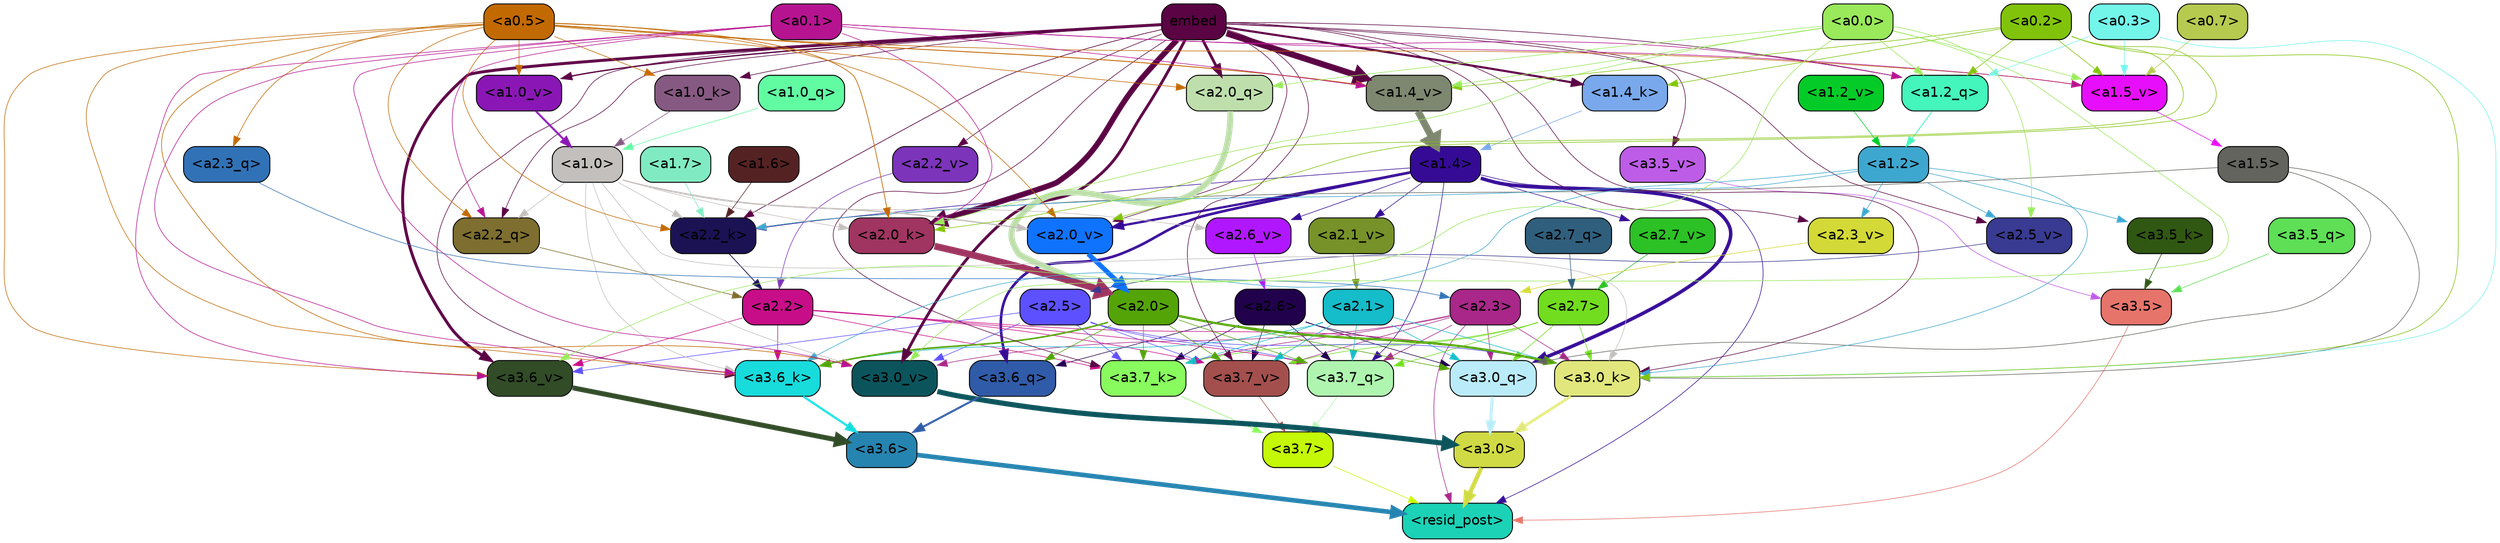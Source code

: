 strict digraph "" {
	graph [bgcolor=transparent,
		layout=dot,
		overlap=false,
		splines=true
	];
	"<a3.7>"	[color=black,
		fillcolor="#c4f806",
		fontname=Helvetica,
		shape=box,
		style="filled, rounded"];
	"<resid_post>"	[color=black,
		fillcolor="#1cd2b6",
		fontname=Helvetica,
		shape=box,
		style="filled, rounded"];
	"<a3.7>" -> "<resid_post>"	[color="#c4f806",
		penwidth=0.6];
	"<a3.6>"	[color=black,
		fillcolor="#2684b0",
		fontname=Helvetica,
		shape=box,
		style="filled, rounded"];
	"<a3.6>" -> "<resid_post>"	[color="#2684b0",
		penwidth=4.6696330308914185];
	"<a3.5>"	[color=black,
		fillcolor="#e7746b",
		fontname=Helvetica,
		shape=box,
		style="filled, rounded"];
	"<a3.5>" -> "<resid_post>"	[color="#e7746b",
		penwidth=0.6];
	"<a3.0>"	[color=black,
		fillcolor="#d0da44",
		fontname=Helvetica,
		shape=box,
		style="filled, rounded"];
	"<a3.0>" -> "<resid_post>"	[color="#d0da44",
		penwidth=4.282557368278503];
	"<a2.3>"	[color=black,
		fillcolor="#a82789",
		fontname=Helvetica,
		shape=box,
		style="filled, rounded"];
	"<a2.3>" -> "<resid_post>"	[color="#a82789",
		penwidth=0.6];
	"<a3.7_q>"	[color=black,
		fillcolor="#aff5af",
		fontname=Helvetica,
		shape=box,
		style="filled, rounded"];
	"<a2.3>" -> "<a3.7_q>"	[color="#a82789",
		penwidth=0.6];
	"<a3.0_q>"	[color=black,
		fillcolor="#baebf9",
		fontname=Helvetica,
		shape=box,
		style="filled, rounded"];
	"<a2.3>" -> "<a3.0_q>"	[color="#a82789",
		penwidth=0.6];
	"<a3.7_k>"	[color=black,
		fillcolor="#89fb5e",
		fontname=Helvetica,
		shape=box,
		style="filled, rounded"];
	"<a2.3>" -> "<a3.7_k>"	[color="#a82789",
		penwidth=0.6];
	"<a3.0_k>"	[color=black,
		fillcolor="#e1e77c",
		fontname=Helvetica,
		shape=box,
		style="filled, rounded"];
	"<a2.3>" -> "<a3.0_k>"	[color="#a82789",
		penwidth=0.6];
	"<a3.7_v>"	[color=black,
		fillcolor="#a34f4d",
		fontname=Helvetica,
		shape=box,
		style="filled, rounded"];
	"<a2.3>" -> "<a3.7_v>"	[color="#a82789",
		penwidth=0.6];
	"<a3.0_v>"	[color=black,
		fillcolor="#0c545c",
		fontname=Helvetica,
		shape=box,
		style="filled, rounded"];
	"<a2.3>" -> "<a3.0_v>"	[color="#a82789",
		penwidth=0.6];
	"<a1.4>"	[color=black,
		fillcolor="#350b96",
		fontname=Helvetica,
		shape=box,
		style="filled, rounded"];
	"<a1.4>" -> "<resid_post>"	[color="#350b96",
		penwidth=0.6];
	"<a1.4>" -> "<a3.7_q>"	[color="#350b96",
		penwidth=0.6];
	"<a3.6_q>"	[color=black,
		fillcolor="#305ba8",
		fontname=Helvetica,
		shape=box,
		style="filled, rounded"];
	"<a1.4>" -> "<a3.6_q>"	[color="#350b96",
		penwidth=2.6073555648326874];
	"<a1.4>" -> "<a3.0_q>"	[color="#350b96",
		penwidth=3.4971605762839317];
	"<a2.2_k>"	[color=black,
		fillcolor="#1b1254",
		fontname=Helvetica,
		shape=box,
		style="filled, rounded"];
	"<a1.4>" -> "<a2.2_k>"	[color="#350b96",
		penwidth=0.6];
	"<a2.7_v>"	[color=black,
		fillcolor="#2cc125",
		fontname=Helvetica,
		shape=box,
		style="filled, rounded"];
	"<a1.4>" -> "<a2.7_v>"	[color="#350b96",
		penwidth=0.6];
	"<a2.6_v>"	[color=black,
		fillcolor="#b017ff",
		fontname=Helvetica,
		shape=box,
		style="filled, rounded"];
	"<a1.4>" -> "<a2.6_v>"	[color="#350b96",
		penwidth=0.6];
	"<a2.1_v>"	[color=black,
		fillcolor="#779229",
		fontname=Helvetica,
		shape=box,
		style="filled, rounded"];
	"<a1.4>" -> "<a2.1_v>"	[color="#350b96",
		penwidth=0.6];
	"<a2.0_v>"	[color=black,
		fillcolor="#1073fe",
		fontname=Helvetica,
		shape=box,
		style="filled, rounded"];
	"<a1.4>" -> "<a2.0_v>"	[color="#350b96",
		penwidth=2.268670678138733];
	"<a3.7_q>" -> "<a3.7>"	[color="#aff5af",
		penwidth=0.6];
	"<a3.6_q>" -> "<a3.6>"	[color="#305ba8",
		penwidth=2.03758105635643];
	"<a3.5_q>"	[color=black,
		fillcolor="#5edf56",
		fontname=Helvetica,
		shape=box,
		style="filled, rounded"];
	"<a3.5_q>" -> "<a3.5>"	[color="#5edf56",
		penwidth=0.6];
	"<a3.0_q>" -> "<a3.0>"	[color="#baebf9",
		penwidth=2.8638100624084473];
	"<a3.7_k>" -> "<a3.7>"	[color="#89fb5e",
		penwidth=0.6];
	"<a3.6_k>"	[color=black,
		fillcolor="#18dbdc",
		fontname=Helvetica,
		shape=box,
		style="filled, rounded"];
	"<a3.6_k>" -> "<a3.6>"	[color="#18dbdc",
		penwidth=2.174198240041733];
	"<a3.5_k>"	[color=black,
		fillcolor="#305813",
		fontname=Helvetica,
		shape=box,
		style="filled, rounded"];
	"<a3.5_k>" -> "<a3.5>"	[color="#305813",
		penwidth=0.6];
	"<a3.0_k>" -> "<a3.0>"	[color="#e1e77c",
		penwidth=2.6274144649505615];
	"<a3.7_v>" -> "<a3.7>"	[color="#a34f4d",
		penwidth=0.6];
	"<a3.6_v>"	[color=black,
		fillcolor="#324c27",
		fontname=Helvetica,
		shape=box,
		style="filled, rounded"];
	"<a3.6_v>" -> "<a3.6>"	[color="#324c27",
		penwidth=5.002329230308533];
	"<a3.5_v>"	[color=black,
		fillcolor="#bd5ce7",
		fontname=Helvetica,
		shape=box,
		style="filled, rounded"];
	"<a3.5_v>" -> "<a3.5>"	[color="#bd5ce7",
		penwidth=0.6];
	"<a3.0_v>" -> "<a3.0>"	[color="#0c545c",
		penwidth=5.188832879066467];
	"<a2.7>"	[color=black,
		fillcolor="#71dd1e",
		fontname=Helvetica,
		shape=box,
		style="filled, rounded"];
	"<a2.7>" -> "<a3.7_q>"	[color="#71dd1e",
		penwidth=0.6];
	"<a2.7>" -> "<a3.0_q>"	[color="#71dd1e",
		penwidth=0.6];
	"<a2.7>" -> "<a3.7_k>"	[color="#71dd1e",
		penwidth=0.6];
	"<a2.7>" -> "<a3.0_k>"	[color="#71dd1e",
		penwidth=0.6];
	"<a2.7>" -> "<a3.7_v>"	[color="#71dd1e",
		penwidth=0.6];
	"<a2.6>"	[color=black,
		fillcolor="#21014c",
		fontname=Helvetica,
		shape=box,
		style="filled, rounded"];
	"<a2.6>" -> "<a3.7_q>"	[color="#21014c",
		penwidth=0.6];
	"<a2.6>" -> "<a3.6_q>"	[color="#21014c",
		penwidth=0.6];
	"<a2.6>" -> "<a3.0_q>"	[color="#21014c",
		penwidth=0.6];
	"<a2.6>" -> "<a3.7_k>"	[color="#21014c",
		penwidth=0.6];
	"<a2.6>" -> "<a3.0_k>"	[color="#21014c",
		penwidth=0.6];
	"<a2.6>" -> "<a3.7_v>"	[color="#21014c",
		penwidth=0.6];
	"<a2.5>"	[color=black,
		fillcolor="#5d50ff",
		fontname=Helvetica,
		shape=box,
		style="filled, rounded"];
	"<a2.5>" -> "<a3.7_q>"	[color="#5d50ff",
		penwidth=0.6];
	"<a2.5>" -> "<a3.7_k>"	[color="#5d50ff",
		penwidth=0.6];
	"<a2.5>" -> "<a3.0_k>"	[color="#5d50ff",
		penwidth=0.6];
	"<a2.5>" -> "<a3.7_v>"	[color="#5d50ff",
		penwidth=0.6];
	"<a2.5>" -> "<a3.6_v>"	[color="#5d50ff",
		penwidth=0.6];
	"<a2.5>" -> "<a3.0_v>"	[color="#5d50ff",
		penwidth=0.6];
	"<a2.2>"	[color=black,
		fillcolor="#c80d88",
		fontname=Helvetica,
		shape=box,
		style="filled, rounded"];
	"<a2.2>" -> "<a3.7_q>"	[color="#c80d88",
		penwidth=0.6];
	"<a2.2>" -> "<a3.7_k>"	[color="#c80d88",
		penwidth=0.6];
	"<a2.2>" -> "<a3.6_k>"	[color="#c80d88",
		penwidth=0.6];
	"<a2.2>" -> "<a3.0_k>"	[color="#c80d88",
		penwidth=0.6];
	"<a2.2>" -> "<a3.7_v>"	[color="#c80d88",
		penwidth=0.6];
	"<a2.2>" -> "<a3.6_v>"	[color="#c80d88",
		penwidth=0.6];
	"<a2.1>"	[color=black,
		fillcolor="#15bcc9",
		fontname=Helvetica,
		shape=box,
		style="filled, rounded"];
	"<a2.1>" -> "<a3.7_q>"	[color="#15bcc9",
		penwidth=0.6];
	"<a2.1>" -> "<a3.0_q>"	[color="#15bcc9",
		penwidth=0.6];
	"<a2.1>" -> "<a3.7_k>"	[color="#15bcc9",
		penwidth=0.6];
	"<a2.1>" -> "<a3.6_k>"	[color="#15bcc9",
		penwidth=0.6];
	"<a2.1>" -> "<a3.0_k>"	[color="#15bcc9",
		penwidth=0.6];
	"<a2.1>" -> "<a3.7_v>"	[color="#15bcc9",
		penwidth=0.6];
	"<a2.0>"	[color=black,
		fillcolor="#54a408",
		fontname=Helvetica,
		shape=box,
		style="filled, rounded"];
	"<a2.0>" -> "<a3.7_q>"	[color="#54a408",
		penwidth=0.6];
	"<a2.0>" -> "<a3.6_q>"	[color="#54a408",
		penwidth=0.6];
	"<a2.0>" -> "<a3.0_q>"	[color="#54a408",
		penwidth=0.6];
	"<a2.0>" -> "<a3.7_k>"	[color="#54a408",
		penwidth=0.6];
	"<a2.0>" -> "<a3.6_k>"	[color="#54a408",
		penwidth=1.5568191409111023];
	"<a2.0>" -> "<a3.0_k>"	[color="#54a408",
		penwidth=2.270527422428131];
	"<a2.0>" -> "<a3.7_v>"	[color="#54a408",
		penwidth=0.6];
	"<a1.5>"	[color=black,
		fillcolor="#63645d",
		fontname=Helvetica,
		shape=box,
		style="filled, rounded"];
	"<a1.5>" -> "<a3.0_q>"	[color="#63645d",
		penwidth=0.6];
	"<a1.5>" -> "<a3.0_k>"	[color="#63645d",
		penwidth=0.6];
	"<a1.5>" -> "<a2.2_k>"	[color="#63645d",
		penwidth=0.6];
	embed	[color=black,
		fillcolor="#5a0443",
		fontname=Helvetica,
		shape=box,
		style="filled, rounded"];
	embed -> "<a3.7_k>"	[color="#5a0443",
		penwidth=0.6];
	embed -> "<a3.6_k>"	[color="#5a0443",
		penwidth=0.6];
	embed -> "<a3.0_k>"	[color="#5a0443",
		penwidth=0.6];
	embed -> "<a3.7_v>"	[color="#5a0443",
		penwidth=0.6];
	embed -> "<a3.6_v>"	[color="#5a0443",
		penwidth=2.9588699340820312];
	embed -> "<a3.5_v>"	[color="#5a0443",
		penwidth=0.6];
	embed -> "<a3.0_v>"	[color="#5a0443",
		penwidth=2.8686431646347046];
	"<a2.2_q>"	[color=black,
		fillcolor="#7e6e2f",
		fontname=Helvetica,
		shape=box,
		style="filled, rounded"];
	embed -> "<a2.2_q>"	[color="#5a0443",
		penwidth=0.6];
	"<a2.0_q>"	[color=black,
		fillcolor="#bedfab",
		fontname=Helvetica,
		shape=box,
		style="filled, rounded"];
	embed -> "<a2.0_q>"	[color="#5a0443",
		penwidth=2.7617180347442627];
	embed -> "<a2.2_k>"	[color="#5a0443",
		penwidth=0.67606520652771];
	"<a2.0_k>"	[color=black,
		fillcolor="#9f3560",
		fontname=Helvetica,
		shape=box,
		style="filled, rounded"];
	embed -> "<a2.0_k>"	[color="#5a0443",
		penwidth=5.615107178688049];
	"<a2.5_v>"	[color=black,
		fillcolor="#393a91",
		fontname=Helvetica,
		shape=box,
		style="filled, rounded"];
	embed -> "<a2.5_v>"	[color="#5a0443",
		penwidth=0.6];
	"<a2.3_v>"	[color=black,
		fillcolor="#d3d936",
		fontname=Helvetica,
		shape=box,
		style="filled, rounded"];
	embed -> "<a2.3_v>"	[color="#5a0443",
		penwidth=0.6];
	"<a2.2_v>"	[color=black,
		fillcolor="#7c34bb",
		fontname=Helvetica,
		shape=box,
		style="filled, rounded"];
	embed -> "<a2.2_v>"	[color="#5a0443",
		penwidth=0.6];
	embed -> "<a2.0_v>"	[color="#5a0443",
		penwidth=0.6];
	"<a1.2_q>"	[color=black,
		fillcolor="#44f5bc",
		fontname=Helvetica,
		shape=box,
		style="filled, rounded"];
	embed -> "<a1.2_q>"	[color="#5a0443",
		penwidth=0.6];
	"<a1.4_k>"	[color=black,
		fillcolor="#79a8ec",
		fontname=Helvetica,
		shape=box,
		style="filled, rounded"];
	embed -> "<a1.4_k>"	[color="#5a0443",
		penwidth=2.1468217372894287];
	"<a1.0_k>"	[color=black,
		fillcolor="#865982",
		fontname=Helvetica,
		shape=box,
		style="filled, rounded"];
	embed -> "<a1.0_k>"	[color="#5a0443",
		penwidth=0.6];
	"<a1.4_v>"	[color=black,
		fillcolor="#7e876f",
		fontname=Helvetica,
		shape=box,
		style="filled, rounded"];
	embed -> "<a1.4_v>"	[color="#5a0443",
		penwidth=6.189999580383301];
	"<a1.0_v>"	[color=black,
		fillcolor="#8a17b5",
		fontname=Helvetica,
		shape=box,
		style="filled, rounded"];
	embed -> "<a1.0_v>"	[color="#5a0443",
		penwidth=1.3123979568481445];
	"<a1.2>"	[color=black,
		fillcolor="#3ea7cf",
		fontname=Helvetica,
		shape=box,
		style="filled, rounded"];
	"<a1.2>" -> "<a3.6_k>"	[color="#3ea7cf",
		penwidth=0.6];
	"<a1.2>" -> "<a3.5_k>"	[color="#3ea7cf",
		penwidth=0.6];
	"<a1.2>" -> "<a3.0_k>"	[color="#3ea7cf",
		penwidth=0.6];
	"<a1.2>" -> "<a2.2_k>"	[color="#3ea7cf",
		penwidth=0.6];
	"<a1.2>" -> "<a2.5_v>"	[color="#3ea7cf",
		penwidth=0.6];
	"<a1.2>" -> "<a2.3_v>"	[color="#3ea7cf",
		penwidth=0.6];
	"<a1.0>"	[color=black,
		fillcolor="#c3bfbc",
		fontname=Helvetica,
		shape=box,
		style="filled, rounded"];
	"<a1.0>" -> "<a3.6_k>"	[color="#c3bfbc",
		penwidth=0.6];
	"<a1.0>" -> "<a3.0_k>"	[color="#c3bfbc",
		penwidth=0.6];
	"<a1.0>" -> "<a3.0_v>"	[color="#c3bfbc",
		penwidth=0.6];
	"<a1.0>" -> "<a2.2_q>"	[color="#c3bfbc",
		penwidth=0.6];
	"<a1.0>" -> "<a2.2_k>"	[color="#c3bfbc",
		penwidth=0.6];
	"<a1.0>" -> "<a2.0_k>"	[color="#c3bfbc",
		penwidth=0.6];
	"<a1.0>" -> "<a2.6_v>"	[color="#c3bfbc",
		penwidth=0.6];
	"<a1.0>" -> "<a2.0_v>"	[color="#c3bfbc",
		penwidth=1.27996826171875];
	"<a0.5>"	[color=black,
		fillcolor="#c26902",
		fontname=Helvetica,
		shape=box,
		style="filled, rounded"];
	"<a0.5>" -> "<a3.6_k>"	[color="#c26902",
		penwidth=0.6];
	"<a0.5>" -> "<a3.6_v>"	[color="#c26902",
		penwidth=0.6];
	"<a0.5>" -> "<a3.0_v>"	[color="#c26902",
		penwidth=0.6421224474906921];
	"<a2.3_q>"	[color=black,
		fillcolor="#3172b7",
		fontname=Helvetica,
		shape=box,
		style="filled, rounded"];
	"<a0.5>" -> "<a2.3_q>"	[color="#c26902",
		penwidth=0.6];
	"<a0.5>" -> "<a2.2_q>"	[color="#c26902",
		penwidth=0.6];
	"<a0.5>" -> "<a2.0_q>"	[color="#c26902",
		penwidth=0.6];
	"<a0.5>" -> "<a2.2_k>"	[color="#c26902",
		penwidth=0.6];
	"<a0.5>" -> "<a2.0_k>"	[color="#c26902",
		penwidth=0.7151575088500977];
	"<a0.5>" -> "<a2.0_v>"	[color="#c26902",
		penwidth=0.6];
	"<a0.5>" -> "<a1.0_k>"	[color="#c26902",
		penwidth=0.6];
	"<a1.5_v>"	[color=black,
		fillcolor="#e70efb",
		fontname=Helvetica,
		shape=box,
		style="filled, rounded"];
	"<a0.5>" -> "<a1.5_v>"	[color="#c26902",
		penwidth=0.6];
	"<a0.5>" -> "<a1.4_v>"	[color="#c26902",
		penwidth=0.8927993774414062];
	"<a0.5>" -> "<a1.0_v>"	[color="#c26902",
		penwidth=0.6];
	"<a0.1>"	[color=black,
		fillcolor="#b61391",
		fontname=Helvetica,
		shape=box,
		style="filled, rounded"];
	"<a0.1>" -> "<a3.6_k>"	[color="#b61391",
		penwidth=0.6];
	"<a0.1>" -> "<a3.6_v>"	[color="#b61391",
		penwidth=0.6];
	"<a0.1>" -> "<a3.0_v>"	[color="#b61391",
		penwidth=0.6];
	"<a0.1>" -> "<a2.2_q>"	[color="#b61391",
		penwidth=0.6];
	"<a0.1>" -> "<a2.0_k>"	[color="#b61391",
		penwidth=0.6];
	"<a0.1>" -> "<a1.2_q>"	[color="#b61391",
		penwidth=0.6];
	"<a0.1>" -> "<a1.5_v>"	[color="#b61391",
		penwidth=0.6];
	"<a0.1>" -> "<a1.4_v>"	[color="#b61391",
		penwidth=0.6];
	"<a0.3>"	[color=black,
		fillcolor="#73f5ea",
		fontname=Helvetica,
		shape=box,
		style="filled, rounded"];
	"<a0.3>" -> "<a3.0_k>"	[color="#73f5ea",
		penwidth=0.6];
	"<a0.3>" -> "<a1.2_q>"	[color="#73f5ea",
		penwidth=0.6];
	"<a0.3>" -> "<a1.5_v>"	[color="#73f5ea",
		penwidth=0.6];
	"<a0.2>"	[color=black,
		fillcolor="#81c30a",
		fontname=Helvetica,
		shape=box,
		style="filled, rounded"];
	"<a0.2>" -> "<a3.0_k>"	[color="#81c30a",
		penwidth=0.6];
	"<a0.2>" -> "<a2.0_k>"	[color="#81c30a",
		penwidth=0.6];
	"<a0.2>" -> "<a2.0_v>"	[color="#81c30a",
		penwidth=0.6];
	"<a0.2>" -> "<a1.2_q>"	[color="#81c30a",
		penwidth=0.6];
	"<a0.2>" -> "<a1.4_k>"	[color="#81c30a",
		penwidth=0.6];
	"<a0.2>" -> "<a1.5_v>"	[color="#81c30a",
		penwidth=0.6];
	"<a0.2>" -> "<a1.4_v>"	[color="#81c30a",
		penwidth=0.6];
	"<a0.0>"	[color=black,
		fillcolor="#99e95b",
		fontname=Helvetica,
		shape=box,
		style="filled, rounded"];
	"<a0.0>" -> "<a3.6_v>"	[color="#99e95b",
		penwidth=0.6];
	"<a0.0>" -> "<a3.0_v>"	[color="#99e95b",
		penwidth=0.6];
	"<a0.0>" -> "<a2.0_q>"	[color="#99e95b",
		penwidth=0.6];
	"<a0.0>" -> "<a2.0_k>"	[color="#99e95b",
		penwidth=0.6];
	"<a0.0>" -> "<a2.5_v>"	[color="#99e95b",
		penwidth=0.6];
	"<a0.0>" -> "<a1.2_q>"	[color="#99e95b",
		penwidth=0.6];
	"<a0.0>" -> "<a1.5_v>"	[color="#99e95b",
		penwidth=0.6];
	"<a0.0>" -> "<a1.4_v>"	[color="#99e95b",
		penwidth=0.6];
	"<a2.7_q>"	[color=black,
		fillcolor="#305f7d",
		fontname=Helvetica,
		shape=box,
		style="filled, rounded"];
	"<a2.7_q>" -> "<a2.7>"	[color="#305f7d",
		penwidth=0.6];
	"<a2.3_q>" -> "<a2.3>"	[color="#3172b7",
		penwidth=0.6];
	"<a2.2_q>" -> "<a2.2>"	[color="#7e6e2f",
		penwidth=0.6340763568878174];
	"<a2.0_q>" -> "<a2.0>"	[color="#bedfab",
		penwidth=6.0160088539123535];
	"<a2.2_k>" -> "<a2.2>"	[color="#1b1254",
		penwidth=0.7764816284179688];
	"<a2.0_k>" -> "<a2.0>"	[color="#9f3560",
		penwidth=6.773025274276733];
	"<a2.7_v>" -> "<a2.7>"	[color="#2cc125",
		penwidth=0.6];
	"<a2.6_v>" -> "<a2.6>"	[color="#b017ff",
		penwidth=0.6];
	"<a2.5_v>" -> "<a2.5>"	[color="#393a91",
		penwidth=0.6];
	"<a2.3_v>" -> "<a2.3>"	[color="#d3d936",
		penwidth=0.6];
	"<a2.2_v>" -> "<a2.2>"	[color="#7c34bb",
		penwidth=0.6];
	"<a2.1_v>" -> "<a2.1>"	[color="#779229",
		penwidth=0.6];
	"<a2.0_v>" -> "<a2.0>"	[color="#1073fe",
		penwidth=4.906715989112854];
	"<a1.7>"	[color=black,
		fillcolor="#80ebc2",
		fontname=Helvetica,
		shape=box,
		style="filled, rounded"];
	"<a1.7>" -> "<a2.2_k>"	[color="#80ebc2",
		penwidth=0.6];
	"<a1.6>"	[color=black,
		fillcolor="#552223",
		fontname=Helvetica,
		shape=box,
		style="filled, rounded"];
	"<a1.6>" -> "<a2.2_k>"	[color="#552223",
		penwidth=0.6];
	"<a1.2_q>" -> "<a1.2>"	[color="#44f5bc",
		penwidth=0.836545467376709];
	"<a1.0_q>"	[color=black,
		fillcolor="#61fca2",
		fontname=Helvetica,
		shape=box,
		style="filled, rounded"];
	"<a1.0_q>" -> "<a1.0>"	[color="#61fca2",
		penwidth=0.6];
	"<a1.4_k>" -> "<a1.4>"	[color="#79a8ec",
		penwidth=0.6];
	"<a1.0_k>" -> "<a1.0>"	[color="#865982",
		penwidth=0.6];
	"<a1.5_v>" -> "<a1.5>"	[color="#e70efb",
		penwidth=0.6];
	"<a1.4_v>" -> "<a1.4>"	[color="#7e876f",
		penwidth=7.093163728713989];
	"<a1.2_v>"	[color=black,
		fillcolor="#04cb28",
		fontname=Helvetica,
		shape=box,
		style="filled, rounded"];
	"<a1.2_v>" -> "<a1.2>"	[color="#04cb28",
		penwidth=0.6];
	"<a1.0_v>" -> "<a1.0>"	[color="#8a17b5",
		penwidth=1.9666723012924194];
	"<a0.7>"	[color=black,
		fillcolor="#b7ca50",
		fontname=Helvetica,
		shape=box,
		style="filled, rounded"];
	"<a0.7>" -> "<a1.5_v>"	[color="#b7ca50",
		penwidth=0.6];
}
